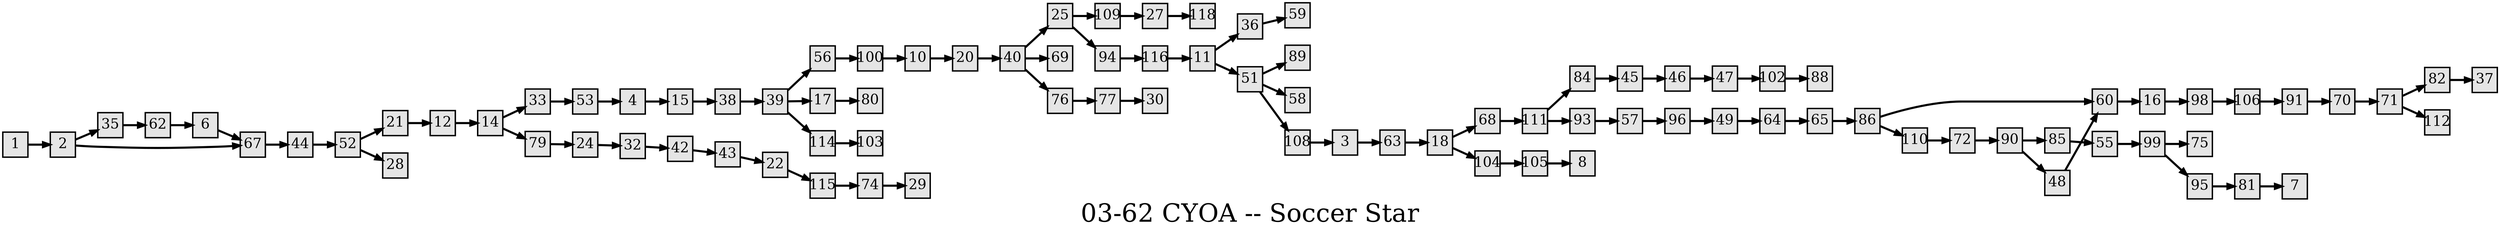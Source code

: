 digraph g{
  graph [ label="03-62 CYOA -- Soccer Star" rankdir=LR, ordering=out, fontsize=36, nodesep="0.35", ranksep="0.45"];
  node  [shape=rect, penwidth=2, fontsize=20, style=filled, fillcolor=grey90, margin="0,0", labelfloat=true, regular=true, fixedsize=true];
  edge  [labelfloat=true, penwidth=3, fontsize=12];

  1 -> 2;
  2 -> 35;
  2 -> 67;
  3 -> 63;
  4 -> 15;
  6 -> 67;
  10 -> 20;
  11 -> 36;
  11 -> 51;
  12 -> 14;
  14 -> 33;
  14 -> 79;
  15 -> 38;
  16 -> 98;
  17 -> 80;
  18 -> 68;
  18 -> 104;
  20 -> 40;
  21 -> 12;
  22 -> 115;
  24 -> 32;
  25 -> 109;
  25 -> 94;
  27 -> 118;
  32 -> 42;
  33 -> 53;
  35 -> 62;
  36 -> 59;
  38 -> 39;
  39 -> 56;
  39 -> 17;
  39 -> 114;
  40 -> 25;
  40 -> 69;
  40 -> 76;
  42 -> 43;
  43 -> 22;
  44 -> 52;
  45 -> 46;
  46 -> 47;
  47 -> 102;
  48 -> 60;
  49 -> 64;
  51 -> 89;
  51 -> 58;
  51 -> 108;
  52 -> 21;
  52 -> 28;
  53 -> 4;
  55 -> 99;
  56 -> 100;
  57 -> 96;
  60 -> 16;
  62 -> 6;
  63 -> 18;
  64 -> 65;
  65 -> 86;
  67 -> 44;
  68 -> 111;
  70 -> 71;
  71 -> 82;
  71 -> 112;
  72 -> 90;
  74 -> 29;
  76 -> 77;
  77 -> 30;
  79 -> 24;
  81 -> 7;
  82 -> 37;
  84 -> 45;
  85 -> 55;
  86 -> 60;
  86 -> 110;
  90 -> 85;
  90 -> 48;
  91 -> 70;
  93 -> 57;
  94 -> 116;
  95 -> 81;
  96 -> 49;
  98 -> 106;
  99 -> 75;
  99 -> 95;
  100 -> 10;
  102 -> 88;
  104 -> 105;
  105 -> 8;
  106 -> 91;
  108 -> 3;
  109 -> 27;
  110 -> 72;
  111 -> 84;
  111 -> 93;
  114 -> 103;
  115 -> 74;
  116 -> 11;
}

